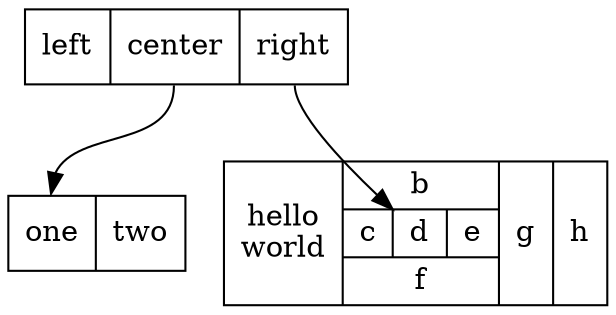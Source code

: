 digraph structs {
node [shape=record];
    struct1 [shape=record,label="<f0> left|<f1> center|<f2> right"];
    struct2 [shape=record,label="<f0> one|<f1> two"];
    struct3 [shape=record,label="hello\nworld |{ b |{c|<here> d|e}| f}| g | h"];
    struct1:f1 -> struct2:f0;
    struct1:f2 -> struct3:here;
}
